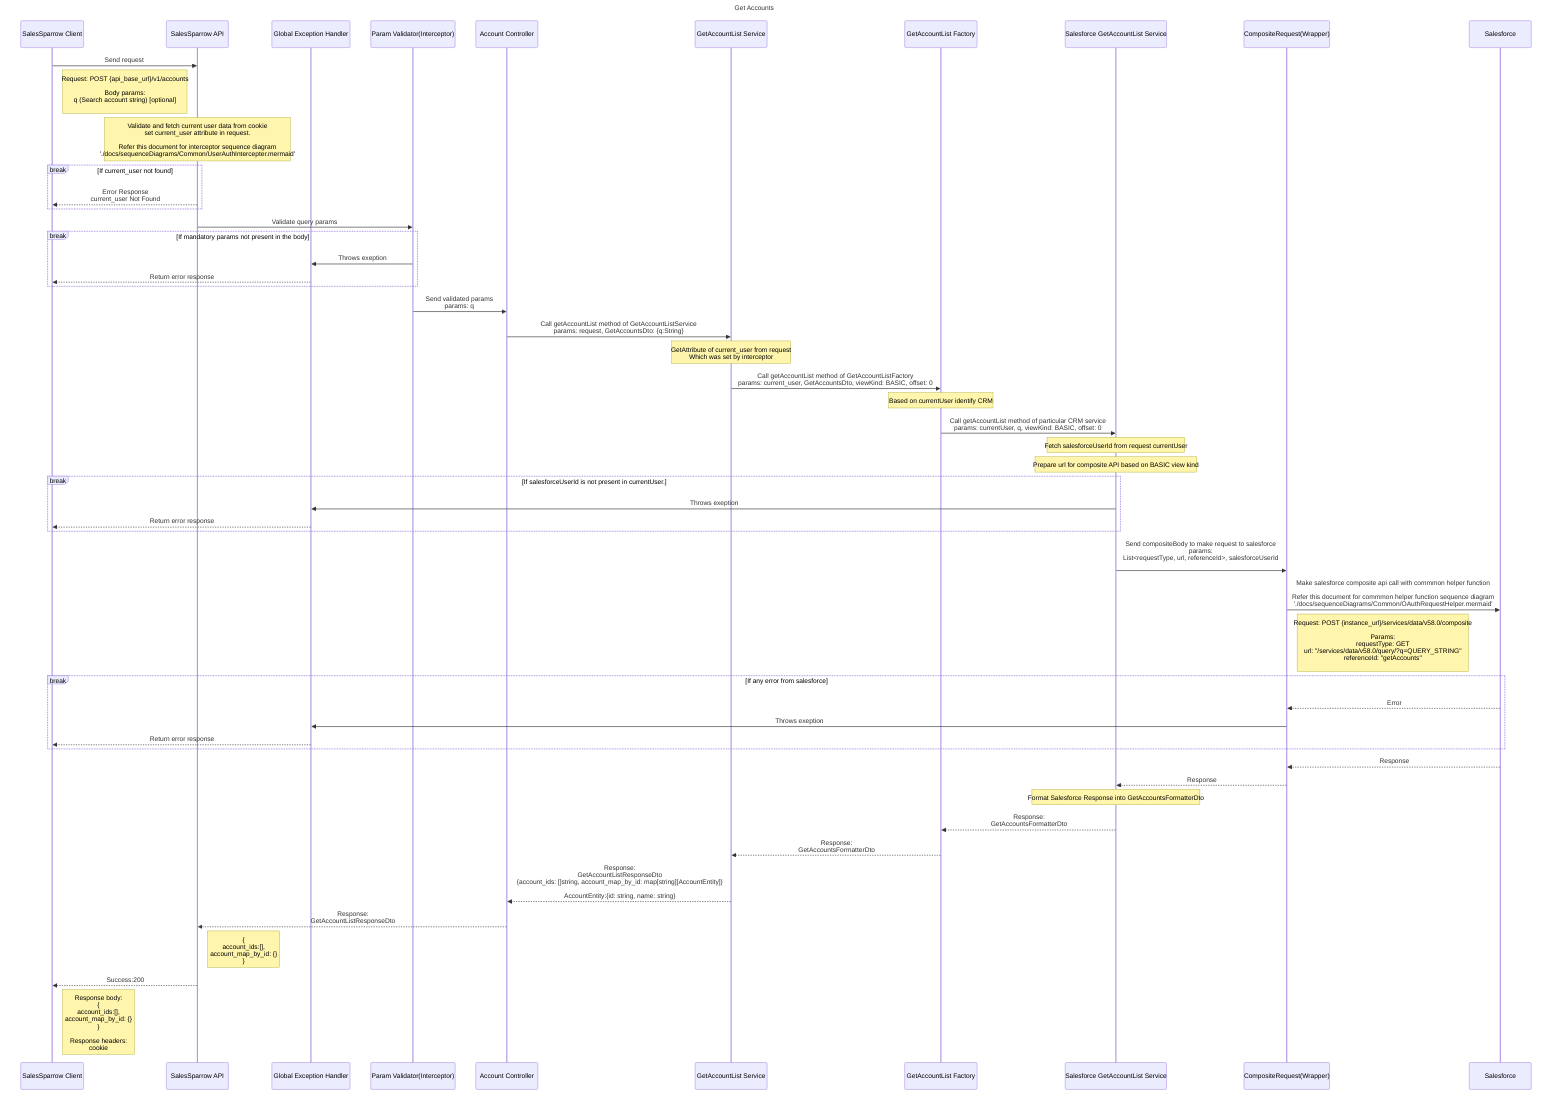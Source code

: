 sequenceDiagram
  title Get Accounts
    participant ui as SalesSparrow Client
    participant api as SalesSparrow API
    participant exceptionHandler as Global Exception Handler
    participant validator as Param Validator(Interceptor)
    participant controller as Account Controller
    participant service as GetAccountList Service
    participant factory as GetAccountList Factory
    participant crm as Salesforce GetAccountList Service
    participant CompositeRequestWrapper as CompositeRequest(Wrapper)
    participant salesforce as Salesforce

    ui->>api:  Send request 
    note right of ui: Request: POST {api_base_url}/v1/accounts<br><br>Body params: <br>q (Search account string) [optional] <br>

    note over api: Validate and fetch current user data from cookie<br>set current_user attribute in request.<br><br>Refer this document for interceptor sequence diagram <br> './docs/sequenceDiagrams/Common/UserAuthIntercepter.mermaid'
    break If current_user not found
        api-->>ui: Error Response<br>current_user Not Found
    end

    api->>validator: Validate query params

    break If mandatory params not present in the body
        validator->>exceptionHandler: Throws exeption
        exceptionHandler-->>ui:Return error response 
    end

    validator->>controller: Send validated params<br>params: q
    
    controller->>service: Call getAccountList method of GetAccountListService<br> params: request, GetAccountsDto: {q:String}
    note over service: GetAttribute of current_user from request<br>Which was set by interceptor

    service->>factory: Call getAccountList method of GetAccountListFactory<br>params: current_user, GetAccountsDto, viewKind: BASIC, offset: 0
    note over factory: Based on currentUser identify CRM

    factory->>crm: Call getAccountList method of particular CRM service<br>params: currentUser, q, viewKind: BASIC, offset: 0

    note over crm: Fetch salesforceUserId from request currentUser
    note over crm: Prepare url for composite API based on BASIC view kind
    break If salesforceUserId is not present in currentUser.
        crm->>exceptionHandler: Throws exeption
        exceptionHandler-->>ui:Return error response 
    end
    crm->>CompositeRequestWrapper: Send compositeBody to make request to salesforce<br>params: <br> List<requestType, url, referenceId>, salesforceUserId <br>

    CompositeRequestWrapper->>salesforce: Make salesforce composite api call with commmon helper function<br><br>Refer this document for commmon helper function sequence diagram <br> './docs/sequenceDiagrams/Common/OAuthRequestHelper.mermaid'
    note right of CompositeRequestWrapper: Request: POST {instance_url}/services/data/v58.0/composite <br><br>Params: <br> requestType: GET<br> url: "/services/data/v58.0/query/?q=QUERY_STRING"<br>referenceId: "getAccounts"<br>
    
    break If any error from salesforce
        salesforce-->>CompositeRequestWrapper: Error
        CompositeRequestWrapper->>exceptionHandler: Throws exeption
        exceptionHandler-->>ui: Return error response
    end

    salesforce-->>CompositeRequestWrapper: Response
    CompositeRequestWrapper-->>crm: Response
    note over crm:  Format Salesforce Response into GetAccountsFormatterDto

    crm-->>factory: Response:<br>GetAccountsFormatterDto
    factory-->>service: Response:<br>GetAccountsFormatterDto
    service-->> controller: Response:<br>GetAccountListResponseDto <br>{account_ids: []string, account_map_by_id: map[string][AccountEntity]}<br><br>AccountEntity:{id: string, name: string}
    controller-->>api: Response:<br>GetAccountListResponseDto
    note right of api: {<br>account_ids:[],<br> account_map_by_id: {}<br>}

    api-->>ui: Success:200
    note right of ui: Response body: <br> {<br>account_ids:[],<br> account_map_by_id: {}<br>}<br><br>Response headers:<br> cookie